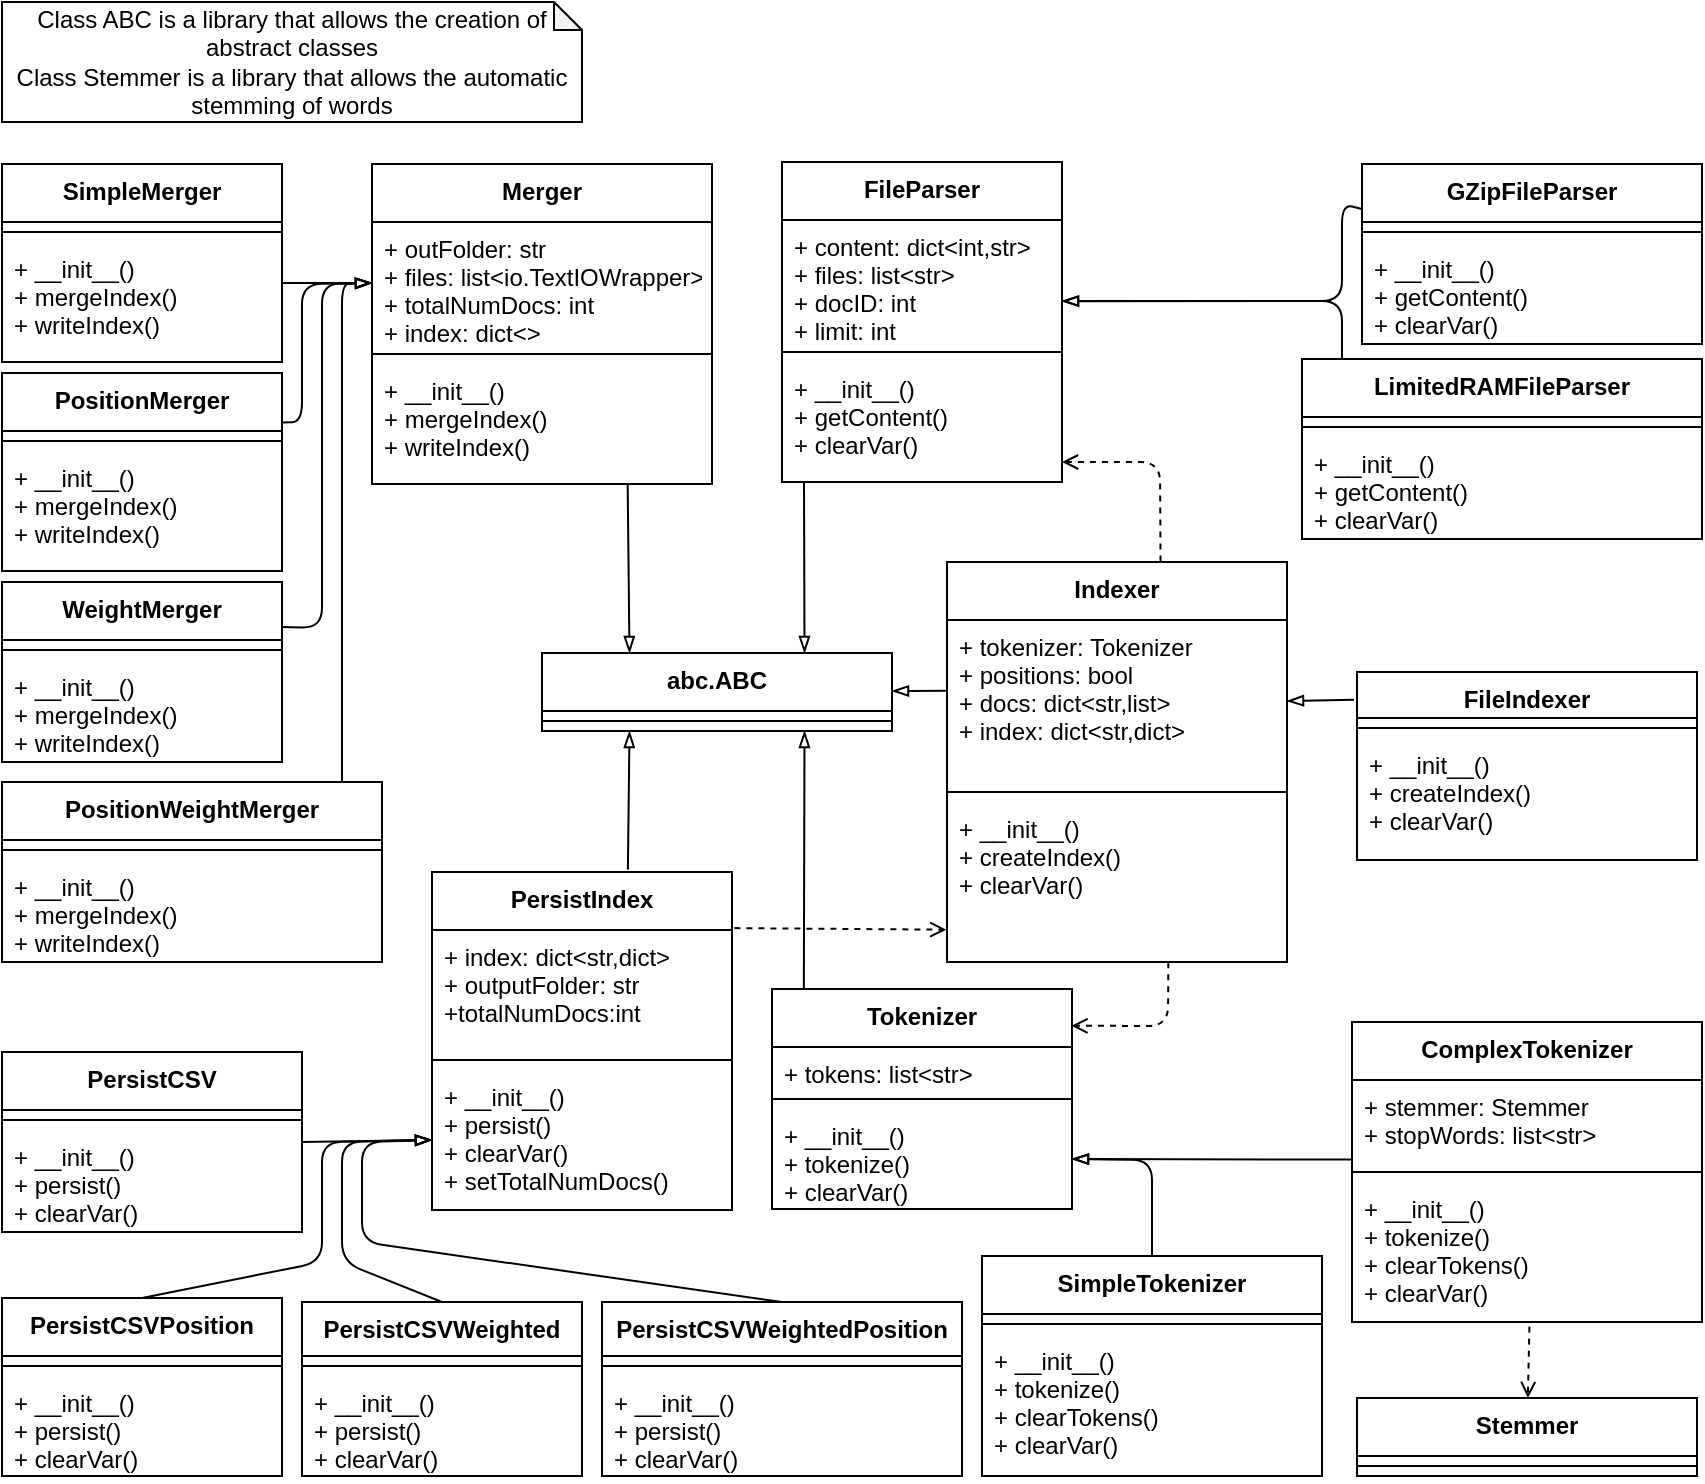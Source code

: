 <mxfile version="12.2.6" type="device" pages="1"><diagram id="VKY3sUnj_cn3xkOF_sJY" name="Page-1"><mxGraphModel dx="1423" dy="827" grid="1" gridSize="10" guides="1" tooltips="1" connect="1" arrows="1" fold="1" page="1" pageScale="1" pageWidth="850" pageHeight="1100" math="0" shadow="0"><root><mxCell id="0"/><mxCell id="1" parent="0"/><mxCell id="mFvd8jELYNwVajI45UIi-5" value="ComplexTokenizer" style="swimlane;fontStyle=1;align=center;verticalAlign=top;childLayout=stackLayout;horizontal=1;startSize=29;horizontalStack=0;resizeParent=1;resizeParentMax=0;resizeLast=0;collapsible=1;marginBottom=0;" parent="1" vertex="1"><mxGeometry x="685" y="520" width="175" height="150" as="geometry"/></mxCell><mxCell id="mFvd8jELYNwVajI45UIi-6" value="+ stemmer: Stemmer&#xA;+ stopWords: list&lt;str&gt;&#xA;" style="text;strokeColor=none;fillColor=none;align=left;verticalAlign=top;spacingLeft=4;spacingRight=4;overflow=hidden;rotatable=0;points=[[0,0.5],[1,0.5]];portConstraint=eastwest;" parent="mFvd8jELYNwVajI45UIi-5" vertex="1"><mxGeometry y="29" width="175" height="41" as="geometry"/></mxCell><mxCell id="mFvd8jELYNwVajI45UIi-7" value="" style="line;strokeWidth=1;fillColor=none;align=left;verticalAlign=middle;spacingTop=-1;spacingLeft=3;spacingRight=3;rotatable=0;labelPosition=right;points=[];portConstraint=eastwest;" parent="mFvd8jELYNwVajI45UIi-5" vertex="1"><mxGeometry y="70" width="175" height="10" as="geometry"/></mxCell><mxCell id="mFvd8jELYNwVajI45UIi-8" value="+ __init__()&#xA;+ tokenize()&#xA;+ clearTokens()&#xA;+ clearVar()&#xA;" style="text;strokeColor=none;fillColor=none;align=left;verticalAlign=top;spacingLeft=4;spacingRight=4;overflow=hidden;rotatable=0;points=[[0,0.5],[1,0.5]];portConstraint=eastwest;" parent="mFvd8jELYNwVajI45UIi-5" vertex="1"><mxGeometry y="80" width="175" height="70" as="geometry"/></mxCell><mxCell id="mFvd8jELYNwVajI45UIi-9" value="Stemmer" style="swimlane;fontStyle=1;align=center;verticalAlign=top;childLayout=stackLayout;horizontal=1;startSize=29;horizontalStack=0;resizeParent=1;resizeParentMax=0;resizeLast=0;collapsible=1;marginBottom=0;" parent="1" vertex="1"><mxGeometry x="687.5" y="708" width="170" height="39" as="geometry"/></mxCell><mxCell id="mFvd8jELYNwVajI45UIi-11" value="" style="line;strokeWidth=1;fillColor=none;align=left;verticalAlign=middle;spacingTop=-1;spacingLeft=3;spacingRight=3;rotatable=0;labelPosition=right;points=[];portConstraint=eastwest;" parent="mFvd8jELYNwVajI45UIi-9" vertex="1"><mxGeometry y="29" width="170" height="10" as="geometry"/></mxCell><mxCell id="mFvd8jELYNwVajI45UIi-13" value="SimpleTokenizer" style="swimlane;fontStyle=1;align=center;verticalAlign=top;childLayout=stackLayout;horizontal=1;startSize=29;horizontalStack=0;resizeParent=1;resizeParentMax=0;resizeLast=0;collapsible=1;marginBottom=0;" parent="1" vertex="1"><mxGeometry x="500" y="637" width="170" height="110" as="geometry"/></mxCell><mxCell id="mFvd8jELYNwVajI45UIi-15" value="" style="line;strokeWidth=1;fillColor=none;align=left;verticalAlign=middle;spacingTop=-1;spacingLeft=3;spacingRight=3;rotatable=0;labelPosition=right;points=[];portConstraint=eastwest;" parent="mFvd8jELYNwVajI45UIi-13" vertex="1"><mxGeometry y="29" width="170" height="10" as="geometry"/></mxCell><mxCell id="mFvd8jELYNwVajI45UIi-16" value="+ __init__()&#xA;+ tokenize()&#xA;+ clearTokens()&#xA;+ clearVar()&#xA;" style="text;strokeColor=none;fillColor=none;align=left;verticalAlign=top;spacingLeft=4;spacingRight=4;overflow=hidden;rotatable=0;points=[[0,0.5],[1,0.5]];portConstraint=eastwest;" parent="mFvd8jELYNwVajI45UIi-13" vertex="1"><mxGeometry y="39" width="170" height="71" as="geometry"/></mxCell><mxCell id="mFvd8jELYNwVajI45UIi-17" value="" style="endArrow=blockThin;html=1;exitX=0.5;exitY=0;exitDx=0;exitDy=0;endFill=0;entryX=1;entryY=0.5;entryDx=0;entryDy=0;" parent="1" source="mFvd8jELYNwVajI45UIi-13" target="M_p_XhFfrjwE10JLx1rT-7" edge="1"><mxGeometry width="50" height="50" relative="1" as="geometry"><mxPoint x="490.5" y="819" as="sourcePoint"/><mxPoint x="560" y="571.593" as="targetPoint"/><Array as="points"><mxPoint x="585" y="589"/></Array></mxGeometry></mxCell><mxCell id="mFvd8jELYNwVajI45UIi-18" value="" style="endArrow=blockThin;html=1;endFill=0;entryX=1;entryY=0.5;entryDx=0;entryDy=0;exitX=0;exitY=0.97;exitDx=0;exitDy=0;exitPerimeter=0;" parent="1" source="mFvd8jELYNwVajI45UIi-6" target="M_p_XhFfrjwE10JLx1rT-7" edge="1"><mxGeometry width="50" height="50" relative="1" as="geometry"><mxPoint x="670" y="600" as="sourcePoint"/><mxPoint x="560" y="579" as="targetPoint"/><Array as="points"/></mxGeometry></mxCell><mxCell id="mFvd8jELYNwVajI45UIi-19" value="" style="endArrow=open;html=1;exitX=0.507;exitY=1.033;exitDx=0;exitDy=0;endFill=0;dashed=1;exitPerimeter=0;" parent="1" source="mFvd8jELYNwVajI45UIi-8" target="mFvd8jELYNwVajI45UIi-9" edge="1"><mxGeometry width="50" height="50" relative="1" as="geometry"><mxPoint x="618" y="766.5" as="sourcePoint"/><mxPoint x="495.5" y="724.5" as="targetPoint"/><Array as="points"/></mxGeometry></mxCell><mxCell id="mFvd8jELYNwVajI45UIi-20" value="abc.ABC" style="swimlane;fontStyle=1;align=center;verticalAlign=top;childLayout=stackLayout;horizontal=1;startSize=29;horizontalStack=0;resizeParent=1;resizeParentMax=0;resizeLast=0;collapsible=1;marginBottom=0;" parent="1" vertex="1"><mxGeometry x="280" y="335.5" width="175" height="39" as="geometry"/></mxCell><mxCell id="mFvd8jELYNwVajI45UIi-21" value="" style="line;strokeWidth=1;fillColor=none;align=left;verticalAlign=middle;spacingTop=-1;spacingLeft=3;spacingRight=3;rotatable=0;labelPosition=right;points=[];portConstraint=eastwest;" parent="mFvd8jELYNwVajI45UIi-20" vertex="1"><mxGeometry y="29" width="175" height="10" as="geometry"/></mxCell><mxCell id="mFvd8jELYNwVajI45UIi-22" value="" style="endArrow=blockThin;html=1;endFill=0;entryX=0.75;entryY=1;entryDx=0;entryDy=0;exitX=0.068;exitY=-0.006;exitDx=0;exitDy=0;exitPerimeter=0;" parent="1" target="mFvd8jELYNwVajI45UIi-20" edge="1"><mxGeometry width="50" height="50" relative="1" as="geometry"><mxPoint x="410.88" y="519.526" as="sourcePoint"/><mxPoint x="767.747" y="224.5" as="targetPoint"/><Array as="points"/></mxGeometry></mxCell><mxCell id="mFvd8jELYNwVajI45UIi-23" value="PersistIndex" style="swimlane;fontStyle=1;align=center;verticalAlign=top;childLayout=stackLayout;horizontal=1;startSize=29;horizontalStack=0;resizeParent=1;resizeParentMax=0;resizeLast=0;collapsible=1;marginBottom=0;" parent="1" vertex="1"><mxGeometry x="225" y="445" width="150" height="169" as="geometry"/></mxCell><mxCell id="mFvd8jELYNwVajI45UIi-24" value="+ index: dict&lt;str,dict&gt;&#xA;+ outputFolder: str&#xA;+totalNumDocs:int&#xA;&#xA;&#xA;" style="text;strokeColor=none;fillColor=none;align=left;verticalAlign=top;spacingLeft=4;spacingRight=4;overflow=hidden;rotatable=0;points=[[0,0.5],[1,0.5]];portConstraint=eastwest;" parent="mFvd8jELYNwVajI45UIi-23" vertex="1"><mxGeometry y="29" width="150" height="60" as="geometry"/></mxCell><mxCell id="mFvd8jELYNwVajI45UIi-25" value="" style="line;strokeWidth=1;fillColor=none;align=left;verticalAlign=middle;spacingTop=-1;spacingLeft=3;spacingRight=3;rotatable=0;labelPosition=right;points=[];portConstraint=eastwest;" parent="mFvd8jELYNwVajI45UIi-23" vertex="1"><mxGeometry y="89" width="150" height="10" as="geometry"/></mxCell><mxCell id="mFvd8jELYNwVajI45UIi-26" value="+ __init__()&#xA;+ persist()&#xA;+ clearVar()&#xA;+ setTotalNumDocs()" style="text;strokeColor=none;fillColor=none;align=left;verticalAlign=top;spacingLeft=4;spacingRight=4;overflow=hidden;rotatable=0;points=[[0,0.5],[1,0.5]];portConstraint=eastwest;" parent="mFvd8jELYNwVajI45UIi-23" vertex="1"><mxGeometry y="99" width="150" height="70" as="geometry"/></mxCell><mxCell id="mFvd8jELYNwVajI45UIi-27" value="PersistCSV" style="swimlane;fontStyle=1;align=center;verticalAlign=top;childLayout=stackLayout;horizontal=1;startSize=29;horizontalStack=0;resizeParent=1;resizeParentMax=0;resizeLast=0;collapsible=1;marginBottom=0;" parent="1" vertex="1"><mxGeometry x="10" y="535" width="150" height="90" as="geometry"/></mxCell><mxCell id="mFvd8jELYNwVajI45UIi-29" value="" style="line;strokeWidth=1;fillColor=none;align=left;verticalAlign=middle;spacingTop=-1;spacingLeft=3;spacingRight=3;rotatable=0;labelPosition=right;points=[];portConstraint=eastwest;" parent="mFvd8jELYNwVajI45UIi-27" vertex="1"><mxGeometry y="29" width="150" height="10" as="geometry"/></mxCell><mxCell id="mFvd8jELYNwVajI45UIi-30" value="+ __init__()&#xA;+ persist()&#xA;+ clearVar()&#xA;&#xA;" style="text;strokeColor=none;fillColor=none;align=left;verticalAlign=top;spacingLeft=4;spacingRight=4;overflow=hidden;rotatable=0;points=[[0,0.5],[1,0.5]];portConstraint=eastwest;" parent="mFvd8jELYNwVajI45UIi-27" vertex="1"><mxGeometry y="39" width="150" height="51" as="geometry"/></mxCell><mxCell id="mFvd8jELYNwVajI45UIi-31" value="" style="endArrow=blockThin;html=1;endFill=0;entryX=0;entryY=0.5;entryDx=0;entryDy=0;" parent="1" target="mFvd8jELYNwVajI45UIi-26" edge="1"><mxGeometry width="50" height="50" relative="1" as="geometry"><mxPoint x="160" y="580" as="sourcePoint"/><mxPoint x="775" y="33.5" as="targetPoint"/><Array as="points"/></mxGeometry></mxCell><mxCell id="mFvd8jELYNwVajI45UIi-32" value="" style="endArrow=blockThin;html=1;endFill=0;entryX=0.25;entryY=1;entryDx=0;entryDy=0;exitX=0.653;exitY=-0.007;exitDx=0;exitDy=0;exitPerimeter=0;" parent="1" source="mFvd8jELYNwVajI45UIi-23" target="mFvd8jELYNwVajI45UIi-20" edge="1"><mxGeometry width="50" height="50" relative="1" as="geometry"><mxPoint x="324" y="440" as="sourcePoint"/><mxPoint x="585" y="33.5" as="targetPoint"/><Array as="points"/></mxGeometry></mxCell><mxCell id="mFvd8jELYNwVajI45UIi-37" value="FileParser" style="swimlane;fontStyle=1;align=center;verticalAlign=top;childLayout=stackLayout;horizontal=1;startSize=29;horizontalStack=0;resizeParent=1;resizeParentMax=0;resizeLast=0;collapsible=1;marginBottom=0;" parent="1" vertex="1"><mxGeometry x="400" y="90" width="140" height="160" as="geometry"/></mxCell><mxCell id="mFvd8jELYNwVajI45UIi-38" value="+ content: dict&lt;int,str&gt;&#xA;+ files: list&lt;str&gt;&#xA;+ docID: int&#xA;+ limit: int&#xA;&#xA;" style="text;strokeColor=none;fillColor=none;align=left;verticalAlign=top;spacingLeft=4;spacingRight=4;overflow=hidden;rotatable=0;points=[[0,0.5],[1,0.5]];portConstraint=eastwest;" parent="mFvd8jELYNwVajI45UIi-37" vertex="1"><mxGeometry y="29" width="140" height="61" as="geometry"/></mxCell><mxCell id="mFvd8jELYNwVajI45UIi-39" value="" style="line;strokeWidth=1;fillColor=none;align=left;verticalAlign=middle;spacingTop=-1;spacingLeft=3;spacingRight=3;rotatable=0;labelPosition=right;points=[];portConstraint=eastwest;" parent="mFvd8jELYNwVajI45UIi-37" vertex="1"><mxGeometry y="90" width="140" height="10" as="geometry"/></mxCell><mxCell id="mFvd8jELYNwVajI45UIi-40" value="+ __init__()&#xA;+ getContent()&#xA;+ clearVar()&#xA;" style="text;strokeColor=none;fillColor=none;align=left;verticalAlign=top;spacingLeft=4;spacingRight=4;overflow=hidden;rotatable=0;points=[[0,0.5],[1,0.5]];portConstraint=eastwest;" parent="mFvd8jELYNwVajI45UIi-37" vertex="1"><mxGeometry y="100" width="140" height="60" as="geometry"/></mxCell><mxCell id="mFvd8jELYNwVajI45UIi-41" value="GZipFileParser" style="swimlane;fontStyle=1;align=center;verticalAlign=top;childLayout=stackLayout;horizontal=1;startSize=29;horizontalStack=0;resizeParent=1;resizeParentMax=0;resizeLast=0;collapsible=1;marginBottom=0;" parent="1" vertex="1"><mxGeometry x="690" y="91" width="170" height="90" as="geometry"/></mxCell><mxCell id="mFvd8jELYNwVajI45UIi-42" value="" style="line;strokeWidth=1;fillColor=none;align=left;verticalAlign=middle;spacingTop=-1;spacingLeft=3;spacingRight=3;rotatable=0;labelPosition=right;points=[];portConstraint=eastwest;" parent="mFvd8jELYNwVajI45UIi-41" vertex="1"><mxGeometry y="29" width="170" height="10" as="geometry"/></mxCell><mxCell id="mFvd8jELYNwVajI45UIi-43" value="+ __init__()&#xA;+ getContent()&#xA;+ clearVar()&#xA;" style="text;strokeColor=none;fillColor=none;align=left;verticalAlign=top;spacingLeft=4;spacingRight=4;overflow=hidden;rotatable=0;points=[[0,0.5],[1,0.5]];portConstraint=eastwest;" parent="mFvd8jELYNwVajI45UIi-41" vertex="1"><mxGeometry y="39" width="170" height="51" as="geometry"/></mxCell><mxCell id="mFvd8jELYNwVajI45UIi-44" value="" style="endArrow=blockThin;html=1;exitX=0;exitY=0.25;exitDx=0;exitDy=0;endFill=0;entryX=1;entryY=0.666;entryDx=0;entryDy=0;entryPerimeter=0;" parent="1" source="mFvd8jELYNwVajI45UIi-41" target="mFvd8jELYNwVajI45UIi-38" edge="1"><mxGeometry width="50" height="50" relative="1" as="geometry"><mxPoint x="1375" y="201.5" as="sourcePoint"/><mxPoint x="540" y="160" as="targetPoint"/><Array as="points"><mxPoint x="680" y="111"/><mxPoint x="680" y="159.5"/></Array></mxGeometry></mxCell><mxCell id="mFvd8jELYNwVajI45UIi-46" value="" style="endArrow=blockThin;html=1;endFill=0;entryX=0.75;entryY=0;entryDx=0;entryDy=0;" parent="1" source="mFvd8jELYNwVajI45UIi-40" target="mFvd8jELYNwVajI45UIi-20" edge="1"><mxGeometry width="50" height="50" relative="1" as="geometry"><mxPoint x="585" y="104.5" as="sourcePoint"/><mxPoint x="585" y="33.5" as="targetPoint"/><Array as="points"><mxPoint x="411" y="250"/></Array></mxGeometry></mxCell><mxCell id="mFvd8jELYNwVajI45UIi-48" value="&lt;div&gt;Class ABC is a library that allows the creation of abstract classes&lt;br&gt;&lt;/div&gt;&lt;div&gt;Class Stemmer is a library that allows the automatic stemming of words&lt;br&gt;&lt;/div&gt;" style="shape=note;whiteSpace=wrap;html=1;backgroundOutline=1;darkOpacity=0.05;size=14;" parent="1" vertex="1"><mxGeometry x="10" y="10" width="290" height="60" as="geometry"/></mxCell><mxCell id="4yUmsOPbtaLWC8INMHLl-1" value="PersistCSVWeighted" style="swimlane;fontStyle=1;align=center;verticalAlign=top;childLayout=stackLayout;horizontal=1;startSize=27;horizontalStack=0;resizeParent=1;resizeParentMax=0;resizeLast=0;collapsible=1;marginBottom=0;" parent="1" vertex="1"><mxGeometry x="160" y="660" width="140" height="87" as="geometry"/></mxCell><mxCell id="4yUmsOPbtaLWC8INMHLl-2" value="" style="line;strokeWidth=1;fillColor=none;align=left;verticalAlign=middle;spacingTop=-1;spacingLeft=3;spacingRight=3;rotatable=0;labelPosition=right;points=[];portConstraint=eastwest;" parent="4yUmsOPbtaLWC8INMHLl-1" vertex="1"><mxGeometry y="27" width="140" height="10" as="geometry"/></mxCell><mxCell id="4yUmsOPbtaLWC8INMHLl-3" value="+ __init__()&#xA;+ persist()&#xA;+ clearVar()&#xA;" style="text;strokeColor=none;fillColor=none;align=left;verticalAlign=top;spacingLeft=4;spacingRight=4;overflow=hidden;rotatable=0;points=[[0,0.5],[1,0.5]];portConstraint=eastwest;" parent="4yUmsOPbtaLWC8INMHLl-1" vertex="1"><mxGeometry y="37" width="140" height="50" as="geometry"/></mxCell><mxCell id="4yUmsOPbtaLWC8INMHLl-6" value="" style="endArrow=blockThin;html=1;exitX=0.5;exitY=0;exitDx=0;exitDy=0;endFill=0;entryX=0;entryY=0.5;entryDx=0;entryDy=0;" parent="1" source="4yUmsOPbtaLWC8INMHLl-1" target="mFvd8jELYNwVajI45UIi-26" edge="1"><mxGeometry width="50" height="50" relative="1" as="geometry"><mxPoint x="310" y="243.75" as="sourcePoint"/><mxPoint x="480" y="214" as="targetPoint"/><Array as="points"><mxPoint x="180" y="640"/><mxPoint x="180" y="580"/></Array></mxGeometry></mxCell><mxCell id="4yUmsOPbtaLWC8INMHLl-7" value="PersistCSVWeightedPosition" style="swimlane;fontStyle=1;align=center;verticalAlign=top;childLayout=stackLayout;horizontal=1;startSize=27;horizontalStack=0;resizeParent=1;resizeParentMax=0;resizeLast=0;collapsible=1;marginBottom=0;" parent="1" vertex="1"><mxGeometry x="310" y="660" width="180" height="87" as="geometry"/></mxCell><mxCell id="4yUmsOPbtaLWC8INMHLl-8" value="" style="line;strokeWidth=1;fillColor=none;align=left;verticalAlign=middle;spacingTop=-1;spacingLeft=3;spacingRight=3;rotatable=0;labelPosition=right;points=[];portConstraint=eastwest;" parent="4yUmsOPbtaLWC8INMHLl-7" vertex="1"><mxGeometry y="27" width="180" height="10" as="geometry"/></mxCell><mxCell id="4yUmsOPbtaLWC8INMHLl-9" value="+ __init__()&#xA;+ persist()&#xA;+ clearVar()&#xA;" style="text;strokeColor=none;fillColor=none;align=left;verticalAlign=top;spacingLeft=4;spacingRight=4;overflow=hidden;rotatable=0;points=[[0,0.5],[1,0.5]];portConstraint=eastwest;" parent="4yUmsOPbtaLWC8INMHLl-7" vertex="1"><mxGeometry y="37" width="180" height="50" as="geometry"/></mxCell><mxCell id="4yUmsOPbtaLWC8INMHLl-14" value="PersistCSVPosition" style="swimlane;fontStyle=1;align=center;verticalAlign=top;childLayout=stackLayout;horizontal=1;startSize=29;horizontalStack=0;resizeParent=1;resizeParentMax=0;resizeLast=0;collapsible=1;marginBottom=0;" parent="1" vertex="1"><mxGeometry x="10" y="658" width="140" height="89" as="geometry"/></mxCell><mxCell id="4yUmsOPbtaLWC8INMHLl-15" value="" style="line;strokeWidth=1;fillColor=none;align=left;verticalAlign=middle;spacingTop=-1;spacingLeft=3;spacingRight=3;rotatable=0;labelPosition=right;points=[];portConstraint=eastwest;" parent="4yUmsOPbtaLWC8INMHLl-14" vertex="1"><mxGeometry y="29" width="140" height="10" as="geometry"/></mxCell><mxCell id="4yUmsOPbtaLWC8INMHLl-16" value="+ __init__()&#xA;+ persist()&#xA;+ clearVar()&#xA;&#xA;" style="text;strokeColor=none;fillColor=none;align=left;verticalAlign=top;spacingLeft=4;spacingRight=4;overflow=hidden;rotatable=0;points=[[0,0.5],[1,0.5]];portConstraint=eastwest;" parent="4yUmsOPbtaLWC8INMHLl-14" vertex="1"><mxGeometry y="39" width="140" height="50" as="geometry"/></mxCell><mxCell id="4yUmsOPbtaLWC8INMHLl-17" value="" style="endArrow=blockThin;html=1;endFill=0;exitX=0.5;exitY=0;exitDx=0;exitDy=0;entryX=0;entryY=0.5;entryDx=0;entryDy=0;" parent="1" source="4yUmsOPbtaLWC8INMHLl-7" target="mFvd8jELYNwVajI45UIi-26" edge="1"><mxGeometry width="50" height="50" relative="1" as="geometry"><mxPoint x="450" y="620" as="sourcePoint"/><mxPoint x="485" y="225" as="targetPoint"/><Array as="points"><mxPoint x="190" y="630"/><mxPoint x="190" y="580"/></Array></mxGeometry></mxCell><mxCell id="4yUmsOPbtaLWC8INMHLl-19" value="" style="endArrow=blockThin;html=1;exitX=0.5;exitY=0;exitDx=0;exitDy=0;endFill=0;entryX=0;entryY=0.5;entryDx=0;entryDy=0;" parent="1" source="4yUmsOPbtaLWC8INMHLl-14" target="mFvd8jELYNwVajI45UIi-26" edge="1"><mxGeometry width="50" height="50" relative="1" as="geometry"><mxPoint x="380" y="263.5" as="sourcePoint"/><mxPoint x="200" y="610" as="targetPoint"/><Array as="points"><mxPoint x="170" y="640"/><mxPoint x="170" y="580"/></Array></mxGeometry></mxCell><mxCell id="4yUmsOPbtaLWC8INMHLl-20" value="LimitedRAMFileParser" style="swimlane;fontStyle=1;align=center;verticalAlign=top;childLayout=stackLayout;horizontal=1;startSize=29;horizontalStack=0;resizeParent=1;resizeParentMax=0;resizeLast=0;collapsible=1;marginBottom=0;" parent="1" vertex="1"><mxGeometry x="660" y="188.5" width="200" height="90" as="geometry"/></mxCell><mxCell id="4yUmsOPbtaLWC8INMHLl-21" value="" style="line;strokeWidth=1;fillColor=none;align=left;verticalAlign=middle;spacingTop=-1;spacingLeft=3;spacingRight=3;rotatable=0;labelPosition=right;points=[];portConstraint=eastwest;" parent="4yUmsOPbtaLWC8INMHLl-20" vertex="1"><mxGeometry y="29" width="200" height="10" as="geometry"/></mxCell><mxCell id="4yUmsOPbtaLWC8INMHLl-22" value="+ __init__()&#xA;+ getContent()&#xA;+ clearVar()&#xA;" style="text;strokeColor=none;fillColor=none;align=left;verticalAlign=top;spacingLeft=4;spacingRight=4;overflow=hidden;rotatable=0;points=[[0,0.5],[1,0.5]];portConstraint=eastwest;" parent="4yUmsOPbtaLWC8INMHLl-20" vertex="1"><mxGeometry y="39" width="200" height="51" as="geometry"/></mxCell><mxCell id="4yUmsOPbtaLWC8INMHLl-23" value="" style="endArrow=blockThin;html=1;endFill=0;entryX=1;entryY=0.664;entryDx=0;entryDy=0;entryPerimeter=0;" parent="1" target="mFvd8jELYNwVajI45UIi-38" edge="1"><mxGeometry width="50" height="50" relative="1" as="geometry"><mxPoint x="680" y="188.5" as="sourcePoint"/><mxPoint x="1020" y="270" as="targetPoint"/><Array as="points"><mxPoint x="680" y="159.5"/></Array></mxGeometry></mxCell><mxCell id="4yUmsOPbtaLWC8INMHLl-24" value="Merger" style="swimlane;fontStyle=1;align=center;verticalAlign=top;childLayout=stackLayout;horizontal=1;startSize=29;horizontalStack=0;resizeParent=1;resizeParentMax=0;resizeLast=0;collapsible=1;marginBottom=0;" parent="1" vertex="1"><mxGeometry x="195" y="91" width="170" height="160" as="geometry"/></mxCell><mxCell id="4yUmsOPbtaLWC8INMHLl-25" value="+ outFolder: str&#xA;+ files: list&lt;io.TextIOWrapper&gt;&#xA;+ totalNumDocs: int&#xA;+ index: dict&lt;&gt;&#xA;&#xA;" style="text;strokeColor=none;fillColor=none;align=left;verticalAlign=top;spacingLeft=4;spacingRight=4;overflow=hidden;rotatable=0;points=[[0,0.5],[1,0.5]];portConstraint=eastwest;" parent="4yUmsOPbtaLWC8INMHLl-24" vertex="1"><mxGeometry y="29" width="170" height="61" as="geometry"/></mxCell><mxCell id="4yUmsOPbtaLWC8INMHLl-26" value="" style="line;strokeWidth=1;fillColor=none;align=left;verticalAlign=middle;spacingTop=-1;spacingLeft=3;spacingRight=3;rotatable=0;labelPosition=right;points=[];portConstraint=eastwest;" parent="4yUmsOPbtaLWC8INMHLl-24" vertex="1"><mxGeometry y="90" width="170" height="10" as="geometry"/></mxCell><mxCell id="4yUmsOPbtaLWC8INMHLl-27" value="+ __init__()&#xA;+ mergeIndex()&#xA;+ writeIndex()&#xA;&#xA;" style="text;strokeColor=none;fillColor=none;align=left;verticalAlign=top;spacingLeft=4;spacingRight=4;overflow=hidden;rotatable=0;points=[[0,0.5],[1,0.5]];portConstraint=eastwest;" parent="4yUmsOPbtaLWC8INMHLl-24" vertex="1"><mxGeometry y="100" width="170" height="60" as="geometry"/></mxCell><mxCell id="4yUmsOPbtaLWC8INMHLl-28" value="" style="endArrow=blockThin;html=1;endFill=0;entryX=0.25;entryY=0;entryDx=0;entryDy=0;exitX=0.752;exitY=1.005;exitDx=0;exitDy=0;exitPerimeter=0;" parent="1" source="4yUmsOPbtaLWC8INMHLl-27" target="mFvd8jELYNwVajI45UIi-20" edge="1"><mxGeometry width="50" height="50" relative="1" as="geometry"><mxPoint x="170" y="94" as="sourcePoint"/><mxPoint x="585" y="33.5" as="targetPoint"/><Array as="points"/></mxGeometry></mxCell><mxCell id="4yUmsOPbtaLWC8INMHLl-29" value="SimpleMerger" style="swimlane;fontStyle=1;align=center;verticalAlign=top;childLayout=stackLayout;horizontal=1;startSize=29;horizontalStack=0;resizeParent=1;resizeParentMax=0;resizeLast=0;collapsible=1;marginBottom=0;" parent="1" vertex="1"><mxGeometry x="10" y="91" width="140" height="99" as="geometry"/></mxCell><mxCell id="4yUmsOPbtaLWC8INMHLl-30" value="" style="line;strokeWidth=1;fillColor=none;align=left;verticalAlign=middle;spacingTop=-1;spacingLeft=3;spacingRight=3;rotatable=0;labelPosition=right;points=[];portConstraint=eastwest;" parent="4yUmsOPbtaLWC8INMHLl-29" vertex="1"><mxGeometry y="29" width="140" height="10" as="geometry"/></mxCell><mxCell id="4yUmsOPbtaLWC8INMHLl-31" value="+ __init__()&#xA;+ mergeIndex()&#xA;+ writeIndex()&#xA;" style="text;strokeColor=none;fillColor=none;align=left;verticalAlign=top;spacingLeft=4;spacingRight=4;overflow=hidden;rotatable=0;points=[[0,0.5],[1,0.5]];portConstraint=eastwest;" parent="4yUmsOPbtaLWC8INMHLl-29" vertex="1"><mxGeometry y="39" width="140" height="60" as="geometry"/></mxCell><mxCell id="4yUmsOPbtaLWC8INMHLl-32" value="PositionMerger" style="swimlane;fontStyle=1;align=center;verticalAlign=top;childLayout=stackLayout;horizontal=1;startSize=29;horizontalStack=0;resizeParent=1;resizeParentMax=0;resizeLast=0;collapsible=1;marginBottom=0;" parent="1" vertex="1"><mxGeometry x="10" y="195.5" width="140" height="99" as="geometry"/></mxCell><mxCell id="4yUmsOPbtaLWC8INMHLl-33" value="" style="line;strokeWidth=1;fillColor=none;align=left;verticalAlign=middle;spacingTop=-1;spacingLeft=3;spacingRight=3;rotatable=0;labelPosition=right;points=[];portConstraint=eastwest;" parent="4yUmsOPbtaLWC8INMHLl-32" vertex="1"><mxGeometry y="29" width="140" height="10" as="geometry"/></mxCell><mxCell id="4yUmsOPbtaLWC8INMHLl-34" value="+ __init__()&#xA;+ mergeIndex()&#xA;+ writeIndex()&#xA;" style="text;strokeColor=none;fillColor=none;align=left;verticalAlign=top;spacingLeft=4;spacingRight=4;overflow=hidden;rotatable=0;points=[[0,0.5],[1,0.5]];portConstraint=eastwest;" parent="4yUmsOPbtaLWC8INMHLl-32" vertex="1"><mxGeometry y="39" width="140" height="60" as="geometry"/></mxCell><mxCell id="4yUmsOPbtaLWC8INMHLl-35" value="WeightMerger" style="swimlane;fontStyle=1;align=center;verticalAlign=top;childLayout=stackLayout;horizontal=1;startSize=29;horizontalStack=0;resizeParent=1;resizeParentMax=0;resizeLast=0;collapsible=1;marginBottom=0;" parent="1" vertex="1"><mxGeometry x="10" y="300" width="140" height="90" as="geometry"/></mxCell><mxCell id="4yUmsOPbtaLWC8INMHLl-36" value="" style="line;strokeWidth=1;fillColor=none;align=left;verticalAlign=middle;spacingTop=-1;spacingLeft=3;spacingRight=3;rotatable=0;labelPosition=right;points=[];portConstraint=eastwest;" parent="4yUmsOPbtaLWC8INMHLl-35" vertex="1"><mxGeometry y="29" width="140" height="10" as="geometry"/></mxCell><mxCell id="4yUmsOPbtaLWC8INMHLl-37" value="+ __init__()&#xA;+ mergeIndex()&#xA;+ writeIndex()&#xA;" style="text;strokeColor=none;fillColor=none;align=left;verticalAlign=top;spacingLeft=4;spacingRight=4;overflow=hidden;rotatable=0;points=[[0,0.5],[1,0.5]];portConstraint=eastwest;" parent="4yUmsOPbtaLWC8INMHLl-35" vertex="1"><mxGeometry y="39" width="140" height="51" as="geometry"/></mxCell><mxCell id="4yUmsOPbtaLWC8INMHLl-38" value="PositionWeightMerger" style="swimlane;fontStyle=1;align=center;verticalAlign=top;childLayout=stackLayout;horizontal=1;startSize=29;horizontalStack=0;resizeParent=1;resizeParentMax=0;resizeLast=0;collapsible=1;marginBottom=0;" parent="1" vertex="1"><mxGeometry x="10" y="400" width="190" height="90" as="geometry"/></mxCell><mxCell id="4yUmsOPbtaLWC8INMHLl-39" value="" style="line;strokeWidth=1;fillColor=none;align=left;verticalAlign=middle;spacingTop=-1;spacingLeft=3;spacingRight=3;rotatable=0;labelPosition=right;points=[];portConstraint=eastwest;" parent="4yUmsOPbtaLWC8INMHLl-38" vertex="1"><mxGeometry y="29" width="190" height="10" as="geometry"/></mxCell><mxCell id="4yUmsOPbtaLWC8INMHLl-40" value="+ __init__()&#xA;+ mergeIndex()&#xA;+ writeIndex()&#xA;" style="text;strokeColor=none;fillColor=none;align=left;verticalAlign=top;spacingLeft=4;spacingRight=4;overflow=hidden;rotatable=0;points=[[0,0.5],[1,0.5]];portConstraint=eastwest;" parent="4yUmsOPbtaLWC8INMHLl-38" vertex="1"><mxGeometry y="39" width="190" height="51" as="geometry"/></mxCell><mxCell id="4yUmsOPbtaLWC8INMHLl-45" value="" style="endArrow=blockThin;html=1;endFill=0;entryX=0;entryY=0.5;entryDx=0;entryDy=0;" parent="1" target="4yUmsOPbtaLWC8INMHLl-25" edge="1"><mxGeometry width="50" height="50" relative="1" as="geometry"><mxPoint x="180" y="400" as="sourcePoint"/><mxPoint x="180" y="270" as="targetPoint"/><Array as="points"><mxPoint x="180" y="151"/></Array></mxGeometry></mxCell><mxCell id="4yUmsOPbtaLWC8INMHLl-46" value="" style="endArrow=blockThin;html=1;endFill=0;exitX=1;exitY=0.25;exitDx=0;exitDy=0;entryX=0;entryY=0.5;entryDx=0;entryDy=0;" parent="1" source="4yUmsOPbtaLWC8INMHLl-35" target="4yUmsOPbtaLWC8INMHLl-25" edge="1"><mxGeometry width="50" height="50" relative="1" as="geometry"><mxPoint x="180" y="390" as="sourcePoint"/><mxPoint x="505" y="235" as="targetPoint"/><Array as="points"><mxPoint x="170" y="323"/><mxPoint x="170" y="151"/></Array></mxGeometry></mxCell><mxCell id="4yUmsOPbtaLWC8INMHLl-47" value="" style="endArrow=blockThin;html=1;endFill=0;exitX=1;exitY=0.25;exitDx=0;exitDy=0;entryX=0;entryY=0.5;entryDx=0;entryDy=0;" parent="1" source="4yUmsOPbtaLWC8INMHLl-32" target="4yUmsOPbtaLWC8INMHLl-25" edge="1"><mxGeometry width="50" height="50" relative="1" as="geometry"><mxPoint x="170" y="417.5" as="sourcePoint"/><mxPoint x="170" y="275" as="targetPoint"/><Array as="points"><mxPoint x="160" y="220"/><mxPoint x="160" y="151"/></Array></mxGeometry></mxCell><mxCell id="4yUmsOPbtaLWC8INMHLl-48" value="" style="endArrow=blockThin;html=1;endFill=0;exitX=0.999;exitY=0.341;exitDx=0;exitDy=0;entryX=0;entryY=0.5;entryDx=0;entryDy=0;exitPerimeter=0;" parent="1" source="4yUmsOPbtaLWC8INMHLl-31" target="4yUmsOPbtaLWC8INMHLl-25" edge="1"><mxGeometry width="50" height="50" relative="1" as="geometry"><mxPoint x="495" y="314" as="sourcePoint"/><mxPoint x="170" y="110" as="targetPoint"/><Array as="points"/></mxGeometry></mxCell><mxCell id="X3h4-pmNog25uTk2wbMV-1" value="Indexer" style="swimlane;fontStyle=1;align=center;verticalAlign=top;childLayout=stackLayout;horizontal=1;startSize=29;horizontalStack=0;resizeParent=1;resizeParentMax=0;resizeLast=0;collapsible=1;marginBottom=0;" parent="1" vertex="1"><mxGeometry x="482.5" y="290" width="170" height="200" as="geometry"/></mxCell><mxCell id="X3h4-pmNog25uTk2wbMV-2" value="+ tokenizer: Tokenizer&#xA;+ positions: bool &#xA;+ docs: dict&lt;str,list&gt;&#xA;+ index: dict&lt;str,dict&gt;&#xA;&#xA;" style="text;strokeColor=none;fillColor=none;align=left;verticalAlign=top;spacingLeft=4;spacingRight=4;overflow=hidden;rotatable=0;points=[[0,0.5],[1,0.5]];portConstraint=eastwest;" parent="X3h4-pmNog25uTk2wbMV-1" vertex="1"><mxGeometry y="29" width="170" height="81" as="geometry"/></mxCell><mxCell id="X3h4-pmNog25uTk2wbMV-3" value="" style="line;strokeWidth=1;fillColor=none;align=left;verticalAlign=middle;spacingTop=-1;spacingLeft=3;spacingRight=3;rotatable=0;labelPosition=right;points=[];portConstraint=eastwest;" parent="X3h4-pmNog25uTk2wbMV-1" vertex="1"><mxGeometry y="110" width="170" height="10" as="geometry"/></mxCell><mxCell id="X3h4-pmNog25uTk2wbMV-4" value="+ __init__()&#xA;+ createIndex()&#xA;+ clearVar()" style="text;strokeColor=none;fillColor=none;align=left;verticalAlign=top;spacingLeft=4;spacingRight=4;overflow=hidden;rotatable=0;points=[[0,0.5],[1,0.5]];portConstraint=eastwest;" parent="X3h4-pmNog25uTk2wbMV-1" vertex="1"><mxGeometry y="120" width="170" height="80" as="geometry"/></mxCell><mxCell id="X3h4-pmNog25uTk2wbMV-5" value="FileIndexer" style="swimlane;fontStyle=1;align=center;verticalAlign=top;childLayout=stackLayout;horizontal=1;startSize=23;horizontalStack=0;resizeParent=1;resizeParentMax=0;resizeLast=0;collapsible=1;marginBottom=0;" parent="1" vertex="1"><mxGeometry x="687.5" y="345" width="170" height="94" as="geometry"/></mxCell><mxCell id="X3h4-pmNog25uTk2wbMV-6" value="" style="line;strokeWidth=1;fillColor=none;align=left;verticalAlign=middle;spacingTop=-1;spacingLeft=3;spacingRight=3;rotatable=0;labelPosition=right;points=[];portConstraint=eastwest;" parent="X3h4-pmNog25uTk2wbMV-5" vertex="1"><mxGeometry y="23" width="170" height="10" as="geometry"/></mxCell><mxCell id="X3h4-pmNog25uTk2wbMV-7" value="+ __init__()&#xA;+ createIndex()&#xA;+ clearVar()&#xA;&#xA;" style="text;strokeColor=none;fillColor=none;align=left;verticalAlign=top;spacingLeft=4;spacingRight=4;overflow=hidden;rotatable=0;points=[[0,0.5],[1,0.5]];portConstraint=eastwest;" parent="X3h4-pmNog25uTk2wbMV-5" vertex="1"><mxGeometry y="33" width="170" height="61" as="geometry"/></mxCell><mxCell id="X3h4-pmNog25uTk2wbMV-8" value="" style="endArrow=blockThin;html=1;endFill=0;entryX=1;entryY=0.5;entryDx=0;entryDy=0;exitX=-0.009;exitY=0.147;exitDx=0;exitDy=0;exitPerimeter=0;" parent="1" source="X3h4-pmNog25uTk2wbMV-5" target="X3h4-pmNog25uTk2wbMV-2" edge="1"><mxGeometry width="50" height="50" relative="1" as="geometry"><mxPoint x="1196" y="800.5" as="sourcePoint"/><mxPoint x="1031" y="784.5" as="targetPoint"/><Array as="points"/></mxGeometry></mxCell><mxCell id="X3h4-pmNog25uTk2wbMV-10" value="" style="endArrow=blockThin;html=1;endFill=0;exitX=0;exitY=0.437;exitDx=0;exitDy=0;exitPerimeter=0;" parent="1" source="X3h4-pmNog25uTk2wbMV-2" target="mFvd8jELYNwVajI45UIi-20" edge="1"><mxGeometry width="50" height="50" relative="1" as="geometry"><mxPoint x="488" y="354" as="sourcePoint"/><mxPoint x="575" y="30" as="targetPoint"/><Array as="points"/></mxGeometry></mxCell><mxCell id="X3h4-pmNog25uTk2wbMV-15" value="" style="endArrow=open;html=1;endFill=0;dashed=1;exitX=0.628;exitY=-0.001;exitDx=0;exitDy=0;exitPerimeter=0;" parent="1" source="X3h4-pmNog25uTk2wbMV-1" edge="1"><mxGeometry width="50" height="50" relative="1" as="geometry"><mxPoint x="920" y="108" as="sourcePoint"/><mxPoint x="540" y="240" as="targetPoint"/><Array as="points"><mxPoint x="589" y="240"/></Array></mxGeometry></mxCell><mxCell id="X3h4-pmNog25uTk2wbMV-16" value="" style="endArrow=open;html=1;endFill=0;dashed=1;entryX=0.998;entryY=0.167;entryDx=0;entryDy=0;exitX=0.651;exitY=1.002;exitDx=0;exitDy=0;exitPerimeter=0;entryPerimeter=0;" parent="1" source="X3h4-pmNog25uTk2wbMV-4" target="M_p_XhFfrjwE10JLx1rT-4" edge="1"><mxGeometry width="50" height="50" relative="1" as="geometry"><mxPoint x="969.66" y="117.92" as="sourcePoint"/><mxPoint x="560" y="539.75" as="targetPoint"/><Array as="points"><mxPoint x="593" y="522"/></Array></mxGeometry></mxCell><mxCell id="M_p_XhFfrjwE10JLx1rT-4" value="Tokenizer" style="swimlane;fontStyle=1;align=center;verticalAlign=top;childLayout=stackLayout;horizontal=1;startSize=29;horizontalStack=0;resizeParent=1;resizeParentMax=0;resizeLast=0;collapsible=1;marginBottom=0;" parent="1" vertex="1"><mxGeometry x="395" y="503.5" width="150" height="110" as="geometry"/></mxCell><mxCell id="M_p_XhFfrjwE10JLx1rT-5" value="+ tokens: list&lt;str&gt;&#xA;" style="text;strokeColor=none;fillColor=none;align=left;verticalAlign=top;spacingLeft=4;spacingRight=4;overflow=hidden;rotatable=0;points=[[0,0.5],[1,0.5]];portConstraint=eastwest;" parent="M_p_XhFfrjwE10JLx1rT-4" vertex="1"><mxGeometry y="29" width="150" height="21" as="geometry"/></mxCell><mxCell id="M_p_XhFfrjwE10JLx1rT-6" value="" style="line;strokeWidth=1;fillColor=none;align=left;verticalAlign=middle;spacingTop=-1;spacingLeft=3;spacingRight=3;rotatable=0;labelPosition=right;points=[];portConstraint=eastwest;" parent="M_p_XhFfrjwE10JLx1rT-4" vertex="1"><mxGeometry y="50" width="150" height="10" as="geometry"/></mxCell><mxCell id="M_p_XhFfrjwE10JLx1rT-7" value="+ __init__()&#xA;+ tokenize()&#xA;+ clearVar()&#xA;&#xA;" style="text;strokeColor=none;fillColor=none;align=left;verticalAlign=top;spacingLeft=4;spacingRight=4;overflow=hidden;rotatable=0;points=[[0,0.5],[1,0.5]];portConstraint=eastwest;" parent="M_p_XhFfrjwE10JLx1rT-4" vertex="1"><mxGeometry y="60" width="150" height="50" as="geometry"/></mxCell><mxCell id="M_p_XhFfrjwE10JLx1rT-8" value="" style="endArrow=open;html=1;endFill=0;dashed=1;entryX=-0.002;entryY=0.798;entryDx=0;entryDy=0;entryPerimeter=0;exitX=1.008;exitY=0.166;exitDx=0;exitDy=0;exitPerimeter=0;" parent="1" source="mFvd8jELYNwVajI45UIi-23" target="X3h4-pmNog25uTk2wbMV-4" edge="1"><mxGeometry width="50" height="50" relative="1" as="geometry"><mxPoint x="599.26" y="299.8" as="sourcePoint"/><mxPoint x="550" y="250" as="targetPoint"/><Array as="points"/></mxGeometry></mxCell></root></mxGraphModel></diagram></mxfile>
